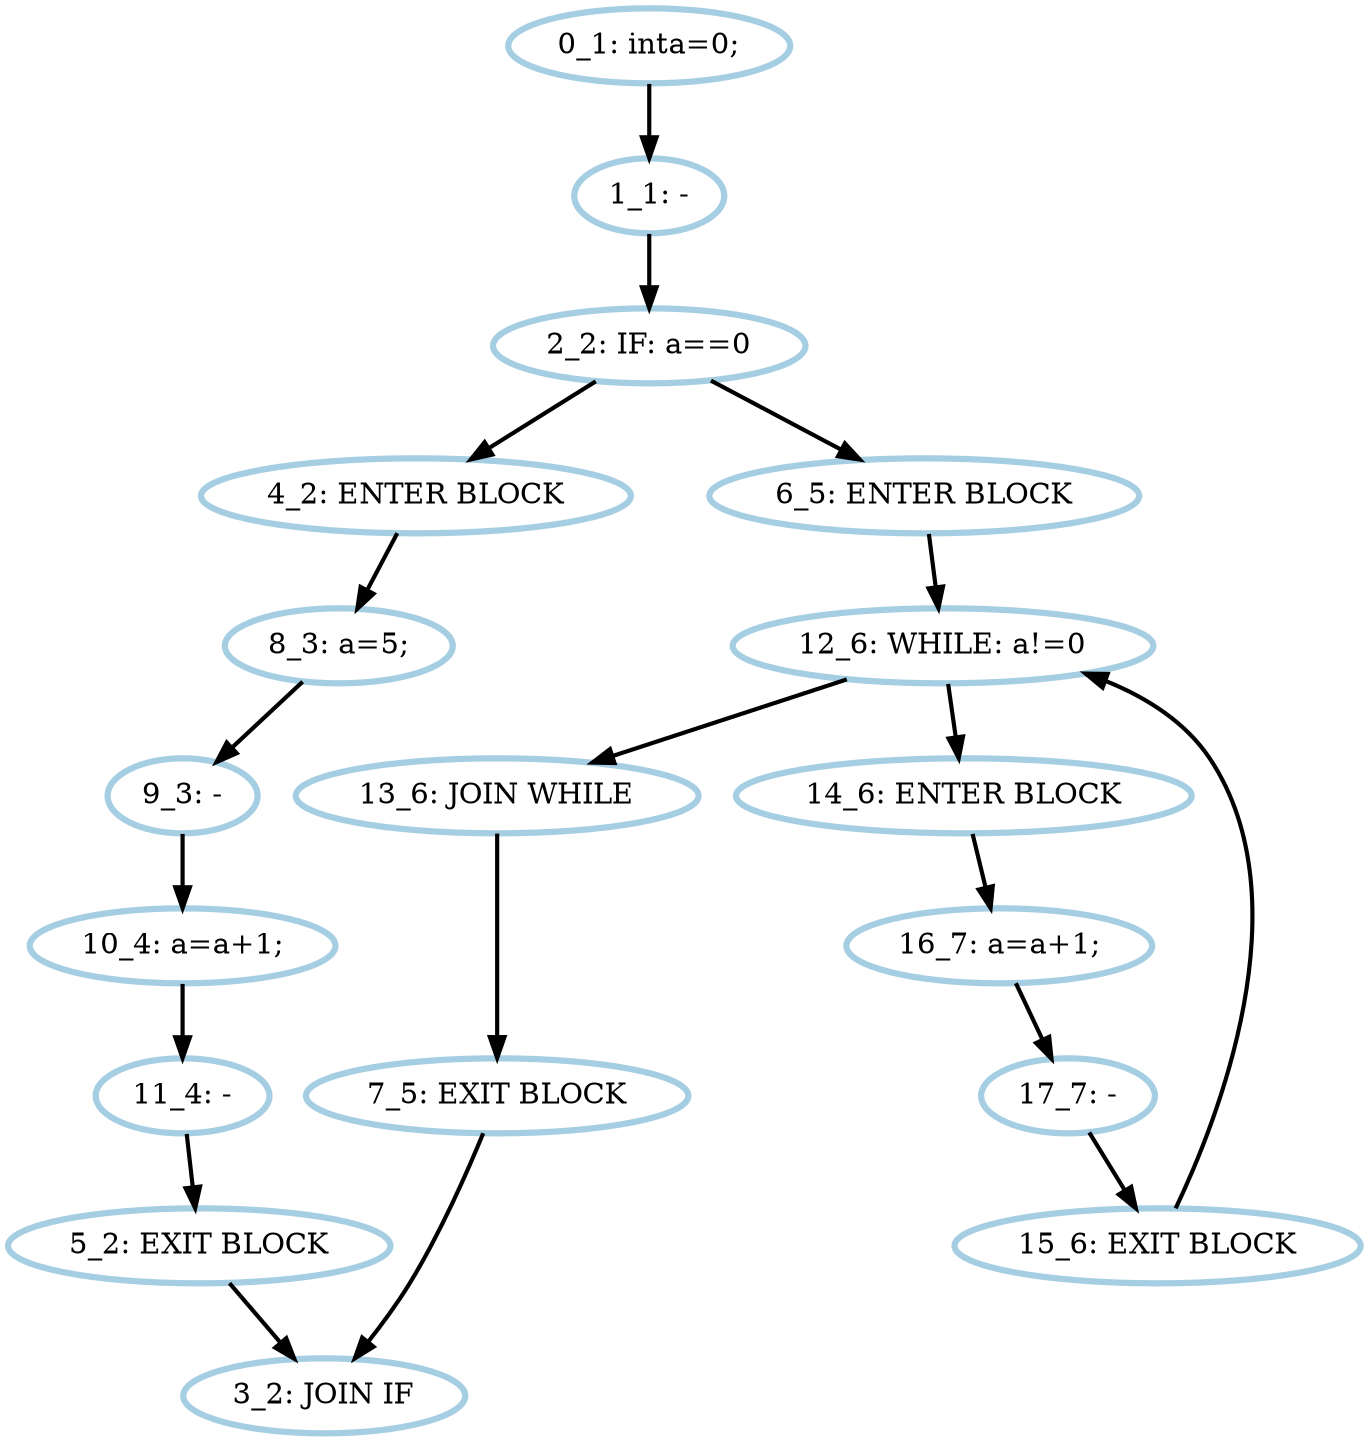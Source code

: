digraph G {
    0 [penwidth=3,label="0_1: inta=0;",color=1, colorscheme=paired12] 
    1 [penwidth=3,label="1_1: -",color=1, colorscheme=paired12] 
    2 [penwidth=3,label="2_2: IF: a==0",color=1, colorscheme=paired12] 
    3 [penwidth=3,label="3_2: JOIN IF",color=1, colorscheme=paired12] 
    4 [penwidth=3,label="4_2: ENTER BLOCK",color=1, colorscheme=paired12] 
    5 [penwidth=3,label="5_2: EXIT BLOCK",color=1, colorscheme=paired12] 
    6 [penwidth=3,label="6_5: ENTER BLOCK",color=1, colorscheme=paired12] 
    7 [penwidth=3,label="7_5: EXIT BLOCK",color=1, colorscheme=paired12] 
    8 [penwidth=3,label="8_3: a=5;",color=1, colorscheme=paired12] 
    9 [penwidth=3,label="9_3: -",color=1, colorscheme=paired12] 
    10 [penwidth=3,label="10_4: a=a+1;",color=1, colorscheme=paired12] 
    11 [penwidth=3,label="11_4: -",color=1, colorscheme=paired12] 
    12 [penwidth=3,label="12_6: WHILE: a!=0",color=1, colorscheme=paired12] 
    13 [penwidth=3,label="13_6: JOIN WHILE",color=1, colorscheme=paired12] 
    14 [penwidth=3,label="14_6: ENTER BLOCK",color=1, colorscheme=paired12] 
    15 [penwidth=3,label="15_6: EXIT BLOCK",color=1, colorscheme=paired12] 
    16 [penwidth=3,label="16_7: a=a+1;",color=1, colorscheme=paired12] 
    17 [penwidth=3,label="17_7: -",color=1, colorscheme=paired12] 

    0->1 [penwidth=2] 
    1->2 [penwidth=2] 
    2->4 [penwidth=2] 
    2->6 [penwidth=2] 
    4->8 [penwidth=2] 
    5->3 [penwidth=2] 
    6->12 [penwidth=2] 
    7->3 [penwidth=2] 
    8->9 [penwidth=2] 
    9->10 [penwidth=2] 
    10->11 [penwidth=2] 
    11->5 [penwidth=2] 
    12->14 [penwidth=2] 
    12->13 [penwidth=2] 
    13->7 [penwidth=2] 
    14->16 [penwidth=2] 
    15->12 [penwidth=2] 
    16->17 [penwidth=2] 
    17->15 [penwidth=2] 
}